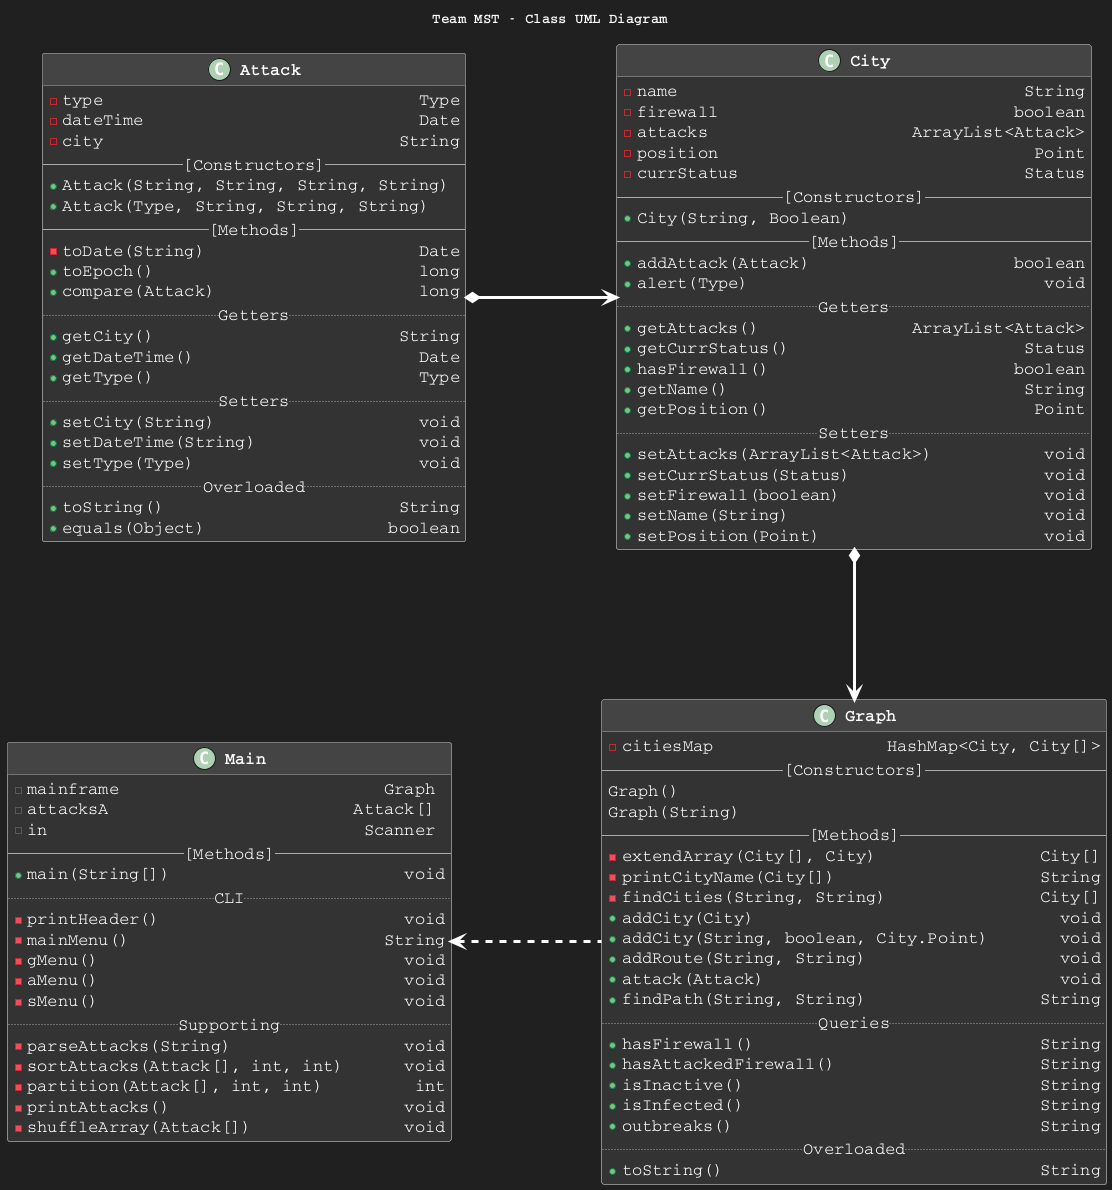 @startuml GeneralStructure

skinparam{
    backgroundColor #202020
    defaultFontName Courier
    defaultFontColor #FFFFFF

    ClassBackgroundColor #333333
    ClassBorderColor #AAAAAA
    ClassHeaderBackgroundColor #444444
    ClassFontSize 19
    ClassFontStyle bold
    ClassAttributeFontSize 17
    

    Linetype orthogonal
    Nodesep 150
    Ranksep 150
    ArrowThickness 3
    ArrowColor #FFFFFF
  
}

title Team MST - Class UML Diagram


class Attack {
  -type                               Type
  -dateTime                           Date
  -city                             String
  --[Constructors]--
  +Attack(String, String, String, String)
  +Attack(Type, String, String, String)
  --[Methods]--
  -toDate(String)                     Date
  +toEpoch()                          long
  +compare(Attack)                    long
  ..Getters..
  +getCity()                        String
  +getDateTime()                      Date
  +getType()                          Type
  ..Setters..
  +setCity(String)                    void
  +setDateTime(String)                void
  +setType(Type)                      void
  ..Overloaded..
  +toString()                       String
  +equals(Object)                  boolean
}

class City {
  -name                                  String
  -firewall                             boolean
  -attacks                    ArrayList<Attack>
  -position                               Point
  -currStatus                            Status
  --[Constructors]--
  +City(String, Boolean)
  --[Methods]--
  +addAttack(Attack)                    boolean
  +alert(Type)                             void
  ..Getters..
  +getAttacks()               ArrayList<Attack>
  +getCurrStatus()                       Status
  +hasFirewall()                        boolean
  +getName()                             String
  +getPosition()                          Point
  ..Setters..
  +setAttacks(ArrayList<Attack>)           void
  +setCurrStatus(Status)                   void
  +setFirewall(boolean)                    void
  +setName(String)                         void
  +setPosition(Point)                      void
}

class Graph {
  -citiesMap                 HashMap<City, City[]>
  --[Constructors]--
  Graph()
  Graph(String)
  --[Methods]--
  -extendArray(City[], City)                City[]
  -printCityName(City[])                    String
  -findCities(String, String)               City[]
  +addCity(City)                              void
  +addCity(String, boolean, City.Point)       void
  +addRoute(String, String)                   void
  +attack(Attack)                             void
  +findPath(String, String)                 String
  ..Queries..
  +hasFirewall()                            String
  +hasAttackedFirewall()                    String
  +isInactive()                             String
  +isInfected()                             String
  +outbreaks()                              String
  ..Overloaded..
  +toString()                               String
}

class Main {
  -mainframe                          Graph
  -attacksA                        Attack[]
  -in                               Scanner
  --[Methods]--
  +main(String[])                       void
  ..CLI..
  -printHeader()                        void
  -mainMenu()                         String
  -gMenu()                              void
  -aMenu()                              void
  -sMenu()                              void
  ..Supporting..
  -parseAttacks(String)                 void
  -sortAttacks(Attack[], int, int)      void
  -partition(Attack[], int, int)         int
  -printAttacks()                       void
  -shuffleArray(Attack[])               void
}

City <--l--* Attack
Graph <-u-* City
Main <..r.. Graph
@enduml